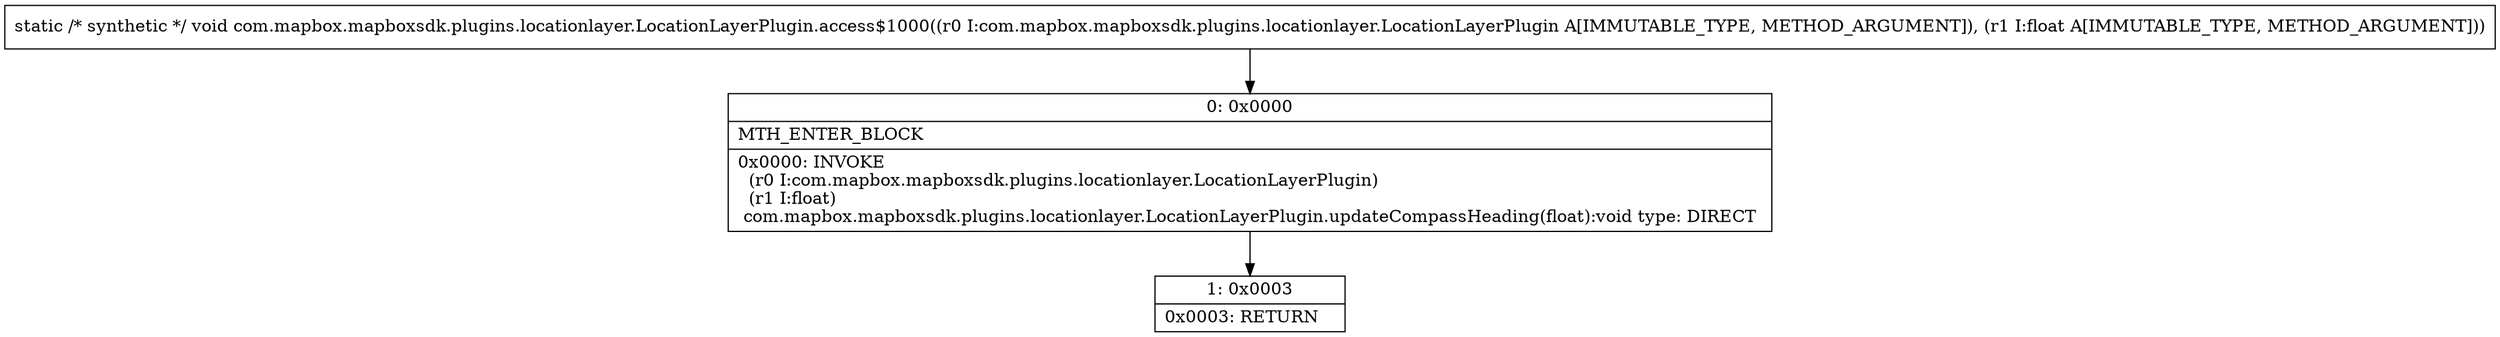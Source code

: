 digraph "CFG forcom.mapbox.mapboxsdk.plugins.locationlayer.LocationLayerPlugin.access$1000(Lcom\/mapbox\/mapboxsdk\/plugins\/locationlayer\/LocationLayerPlugin;F)V" {
Node_0 [shape=record,label="{0\:\ 0x0000|MTH_ENTER_BLOCK\l|0x0000: INVOKE  \l  (r0 I:com.mapbox.mapboxsdk.plugins.locationlayer.LocationLayerPlugin)\l  (r1 I:float)\l com.mapbox.mapboxsdk.plugins.locationlayer.LocationLayerPlugin.updateCompassHeading(float):void type: DIRECT \l}"];
Node_1 [shape=record,label="{1\:\ 0x0003|0x0003: RETURN   \l}"];
MethodNode[shape=record,label="{static \/* synthetic *\/ void com.mapbox.mapboxsdk.plugins.locationlayer.LocationLayerPlugin.access$1000((r0 I:com.mapbox.mapboxsdk.plugins.locationlayer.LocationLayerPlugin A[IMMUTABLE_TYPE, METHOD_ARGUMENT]), (r1 I:float A[IMMUTABLE_TYPE, METHOD_ARGUMENT])) }"];
MethodNode -> Node_0;
Node_0 -> Node_1;
}

